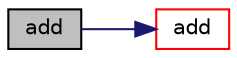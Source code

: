 digraph "add"
{
  bgcolor="transparent";
  edge [fontname="Helvetica",fontsize="10",labelfontname="Helvetica",labelfontsize="10"];
  node [fontname="Helvetica",fontsize="10",shape=record];
  rankdir="LR";
  Node1 [label="add",height=0.2,width=0.4,color="black", fillcolor="grey75", style="filled", fontcolor="black"];
  Node1 -> Node2 [color="midnightblue",fontsize="10",style="solid",fontname="Helvetica"];
  Node2 [label="add",height=0.2,width=0.4,color="red",URL="$a00530.html#ac2ddcab42322c8d8af5e5830ab4d431b",tooltip="Add a new entry. "];
}
